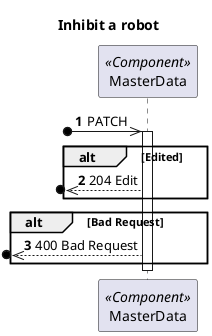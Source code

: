 @startuml
'https://plantuml.com/sequence-diagram

autonumber

skinparam packageStyle rect

title Inhibit a robot

participant "MasterData" as MD <<Component>>

?o->> MD : PATCH

activate MD
alt Edited
   ?o<<--MD : 204 Edit
end
alt Bad Request
   ?o<<--MD : 400 Bad Request
end
deactivate MD
@enduml
